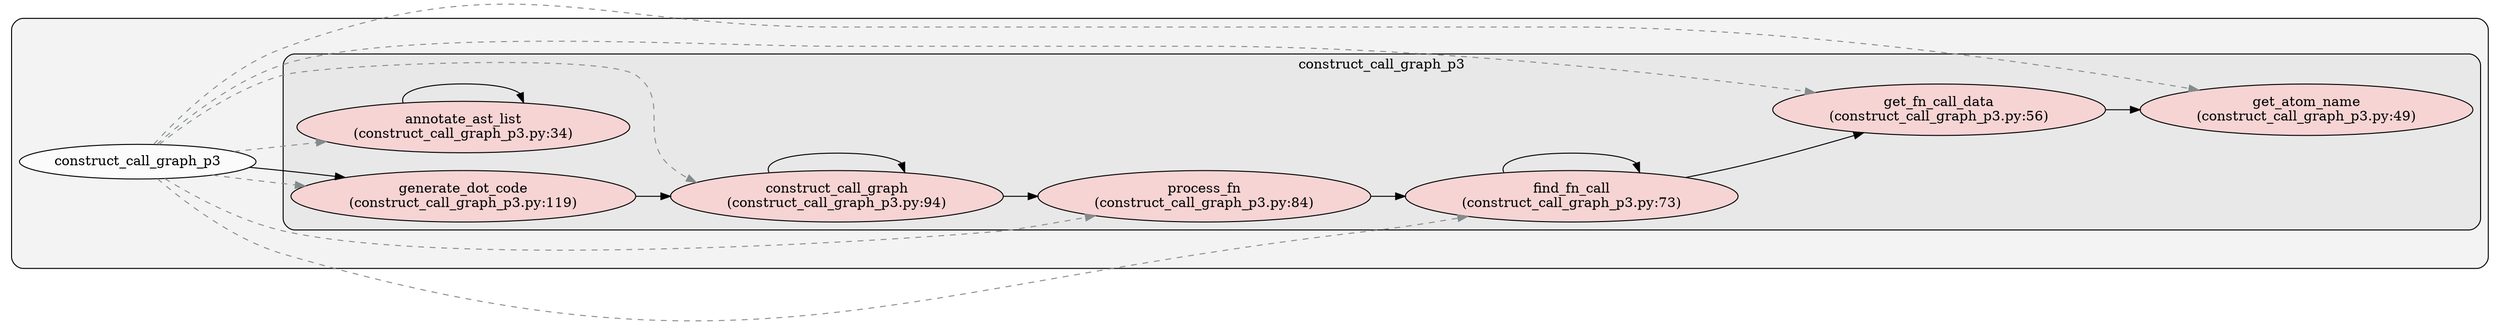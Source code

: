 digraph G {
    graph [rankdir=LR, clusterrank="local"];
    subgraph cluster_G {

        graph [style="filled,rounded",fillcolor="#80808018", label=""];
        construct_call_graphX_p3 [label="construct_call_graph_p3", style="filled", fillcolor="#ffffffb2", fontcolor="#000000", group="0"];
        subgraph cluster_construct_call_graphX_p3 {

            graph [style="filled,rounded",fillcolor="#80808018", label="construct_call_graph_p3"];
            construct_call_graphX_p3__annotate_ast_list [label="annotate_ast_list\n(construct_call_graph_p3.py:34)", style="filled", fillcolor="#feccccb2", fontcolor="#000000", group="0"];
        }
        subgraph cluster_construct_call_graphX_p3 {

            graph [style="filled,rounded",fillcolor="#80808018", label="construct_call_graph_p3"];
            construct_call_graphX_p3__construct_call_graphX [label="construct_call_graph\n(construct_call_graph_p3.py:94)", style="filled", fillcolor="#feccccb2", fontcolor="#000000", group="0"];
        }
        subgraph cluster_construct_call_graphX_p3 {

            graph [style="filled,rounded",fillcolor="#80808018", label="construct_call_graph_p3"];
            construct_call_graphX_p3__find_fn_call [label="find_fn_call\n(construct_call_graph_p3.py:73)", style="filled", fillcolor="#feccccb2", fontcolor="#000000", group="0"];
        }
        subgraph cluster_construct_call_graphX_p3 {

            graph [style="filled,rounded",fillcolor="#80808018", label="construct_call_graph_p3"];
            construct_call_graphX_p3__generate_dot_code [label="generate_dot_code\n(construct_call_graph_p3.py:119)", style="filled", fillcolor="#feccccb2", fontcolor="#000000", group="0"];
        }
        subgraph cluster_construct_call_graphX_p3 {

            graph [style="filled,rounded",fillcolor="#80808018", label="construct_call_graph_p3"];
            construct_call_graphX_p3__get_atom_name [label="get_atom_name\n(construct_call_graph_p3.py:49)", style="filled", fillcolor="#feccccb2", fontcolor="#000000", group="0"];
        }
        subgraph cluster_construct_call_graphX_p3 {

            graph [style="filled,rounded",fillcolor="#80808018", label="construct_call_graph_p3"];
            construct_call_graphX_p3__get_fn_call_data [label="get_fn_call_data\n(construct_call_graph_p3.py:56)", style="filled", fillcolor="#feccccb2", fontcolor="#000000", group="0"];
        }
        subgraph cluster_construct_call_graphX_p3 {

            graph [style="filled,rounded",fillcolor="#80808018", label="construct_call_graph_p3"];
            construct_call_graphX_p3__process_fn [label="process_fn\n(construct_call_graph_p3.py:84)", style="filled", fillcolor="#feccccb2", fontcolor="#000000", group="0"];
        }
    }
        construct_call_graphX_p3 -> construct_call_graphX_p3__process_fn [style="dashed", color="#838b8b"];
        construct_call_graphX_p3 -> construct_call_graphX_p3__get_fn_call_data [style="dashed", color="#838b8b"];
        construct_call_graphX_p3 -> construct_call_graphX_p3__construct_call_graphX [style="dashed", color="#838b8b"];
        construct_call_graphX_p3 -> construct_call_graphX_p3__generate_dot_code [style="dashed", color="#838b8b"];
        construct_call_graphX_p3 -> construct_call_graphX_p3__annotate_ast_list [style="dashed", color="#838b8b"];
        construct_call_graphX_p3 -> construct_call_graphX_p3__find_fn_call [style="dashed", color="#838b8b"];
        construct_call_graphX_p3 -> construct_call_graphX_p3__get_atom_name [style="dashed", color="#838b8b"];
        construct_call_graphX_p3 -> construct_call_graphX_p3__generate_dot_code [style="solid", color="#000000"];
        construct_call_graphX_p3__annotate_ast_list -> construct_call_graphX_p3__annotate_ast_list [style="solid", color="#000000"];
        construct_call_graphX_p3__get_fn_call_data -> construct_call_graphX_p3__get_atom_name [style="solid", color="#000000"];
        construct_call_graphX_p3__find_fn_call -> construct_call_graphX_p3__get_fn_call_data [style="solid", color="#000000"];
        construct_call_graphX_p3__find_fn_call -> construct_call_graphX_p3__find_fn_call [style="solid", color="#000000"];
        construct_call_graphX_p3__process_fn -> construct_call_graphX_p3__find_fn_call [style="solid", color="#000000"];
        construct_call_graphX_p3__construct_call_graphX -> construct_call_graphX_p3__process_fn [style="solid", color="#000000"];
        construct_call_graphX_p3__construct_call_graphX -> construct_call_graphX_p3__construct_call_graphX [style="solid", color="#000000"];
        construct_call_graphX_p3__generate_dot_code -> construct_call_graphX_p3__construct_call_graphX [style="solid", color="#000000"];
    }
